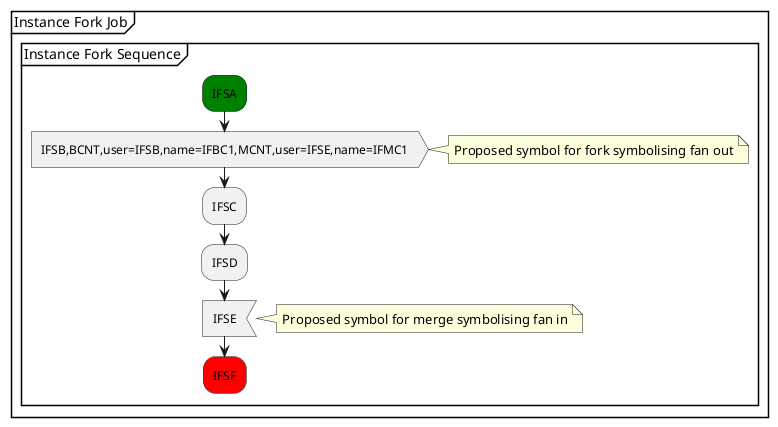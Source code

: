 @startuml
partition "Instance Fork Job" {

group "Instance Fork Sequence"

  #green:IFSA;
  :IFSB,BCNT,user=IFSB,name=IFBC1,MCNT,user=IFSE,name=IFMC1>
  note right
    Proposed symbol for fork symbolising fan out
  end note
  :IFSC;
  :IFSD;
  :IFSE<
  note right
    Proposed symbol for merge symbolising fan in
  end note
  #red:IFSF;
end group
}
@enduml